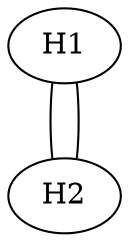 graph test {
flowexport=text
H1 [
	m="modulator start=0.0 generator=s profile=((4,),(1,))"
	s="matrix flowstart=randomchoice(1) ipproto=randomchoice(6) sport=randomunifint(1025,65535) dport=randomunifint(1025,65535) lossrate=randomchoice(0.001) matrix=conf/input.matrix"
	traffic="m"
	ipdests="10.1.1.1"
	autoack="False"
];
H1 -- H2[weight=10, capacity=1000000000, delay=0.001]
H1 -- H2[weight=10, capacity=1000000000, delay=0.001]
}

